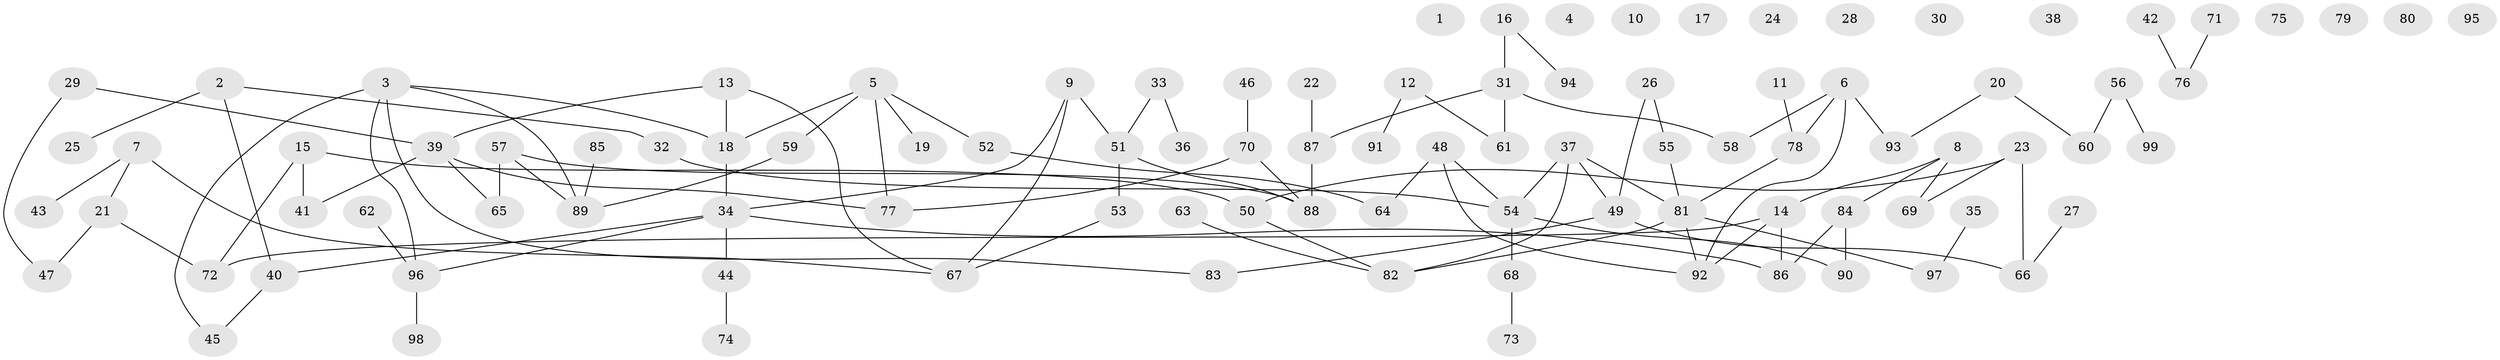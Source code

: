 // coarse degree distribution, {0: 0.18181818181818182, 2: 0.25757575757575757, 5: 0.09090909090909091, 4: 0.10606060606060606, 3: 0.10606060606060606, 7: 0.030303030303030304, 1: 0.19696969696969696, 6: 0.030303030303030304}
// Generated by graph-tools (version 1.1) at 2025/41/03/06/25 10:41:20]
// undirected, 99 vertices, 110 edges
graph export_dot {
graph [start="1"]
  node [color=gray90,style=filled];
  1;
  2;
  3;
  4;
  5;
  6;
  7;
  8;
  9;
  10;
  11;
  12;
  13;
  14;
  15;
  16;
  17;
  18;
  19;
  20;
  21;
  22;
  23;
  24;
  25;
  26;
  27;
  28;
  29;
  30;
  31;
  32;
  33;
  34;
  35;
  36;
  37;
  38;
  39;
  40;
  41;
  42;
  43;
  44;
  45;
  46;
  47;
  48;
  49;
  50;
  51;
  52;
  53;
  54;
  55;
  56;
  57;
  58;
  59;
  60;
  61;
  62;
  63;
  64;
  65;
  66;
  67;
  68;
  69;
  70;
  71;
  72;
  73;
  74;
  75;
  76;
  77;
  78;
  79;
  80;
  81;
  82;
  83;
  84;
  85;
  86;
  87;
  88;
  89;
  90;
  91;
  92;
  93;
  94;
  95;
  96;
  97;
  98;
  99;
  2 -- 25;
  2 -- 32;
  2 -- 40;
  3 -- 18;
  3 -- 45;
  3 -- 83;
  3 -- 89;
  3 -- 96;
  5 -- 18;
  5 -- 19;
  5 -- 52;
  5 -- 59;
  5 -- 77;
  6 -- 58;
  6 -- 78;
  6 -- 92;
  6 -- 93;
  7 -- 21;
  7 -- 43;
  7 -- 67;
  8 -- 14;
  8 -- 69;
  8 -- 84;
  9 -- 34;
  9 -- 51;
  9 -- 67;
  11 -- 78;
  12 -- 61;
  12 -- 91;
  13 -- 18;
  13 -- 39;
  13 -- 67;
  14 -- 72;
  14 -- 86;
  14 -- 92;
  15 -- 41;
  15 -- 50;
  15 -- 72;
  16 -- 31;
  16 -- 94;
  18 -- 34;
  20 -- 60;
  20 -- 93;
  21 -- 47;
  21 -- 72;
  22 -- 87;
  23 -- 50;
  23 -- 66;
  23 -- 69;
  26 -- 49;
  26 -- 55;
  27 -- 66;
  29 -- 39;
  29 -- 47;
  31 -- 58;
  31 -- 61;
  31 -- 87;
  32 -- 54;
  33 -- 36;
  33 -- 51;
  34 -- 40;
  34 -- 44;
  34 -- 86;
  34 -- 96;
  35 -- 97;
  37 -- 49;
  37 -- 54;
  37 -- 81;
  37 -- 82;
  39 -- 41;
  39 -- 65;
  39 -- 77;
  40 -- 45;
  42 -- 76;
  44 -- 74;
  46 -- 70;
  48 -- 54;
  48 -- 64;
  48 -- 92;
  49 -- 66;
  49 -- 83;
  50 -- 82;
  51 -- 53;
  51 -- 88;
  52 -- 64;
  53 -- 67;
  54 -- 68;
  54 -- 90;
  55 -- 81;
  56 -- 60;
  56 -- 99;
  57 -- 65;
  57 -- 88;
  57 -- 89;
  59 -- 89;
  62 -- 96;
  63 -- 82;
  68 -- 73;
  70 -- 77;
  70 -- 88;
  71 -- 76;
  78 -- 81;
  81 -- 82;
  81 -- 92;
  81 -- 97;
  84 -- 86;
  84 -- 90;
  85 -- 89;
  87 -- 88;
  96 -- 98;
}
